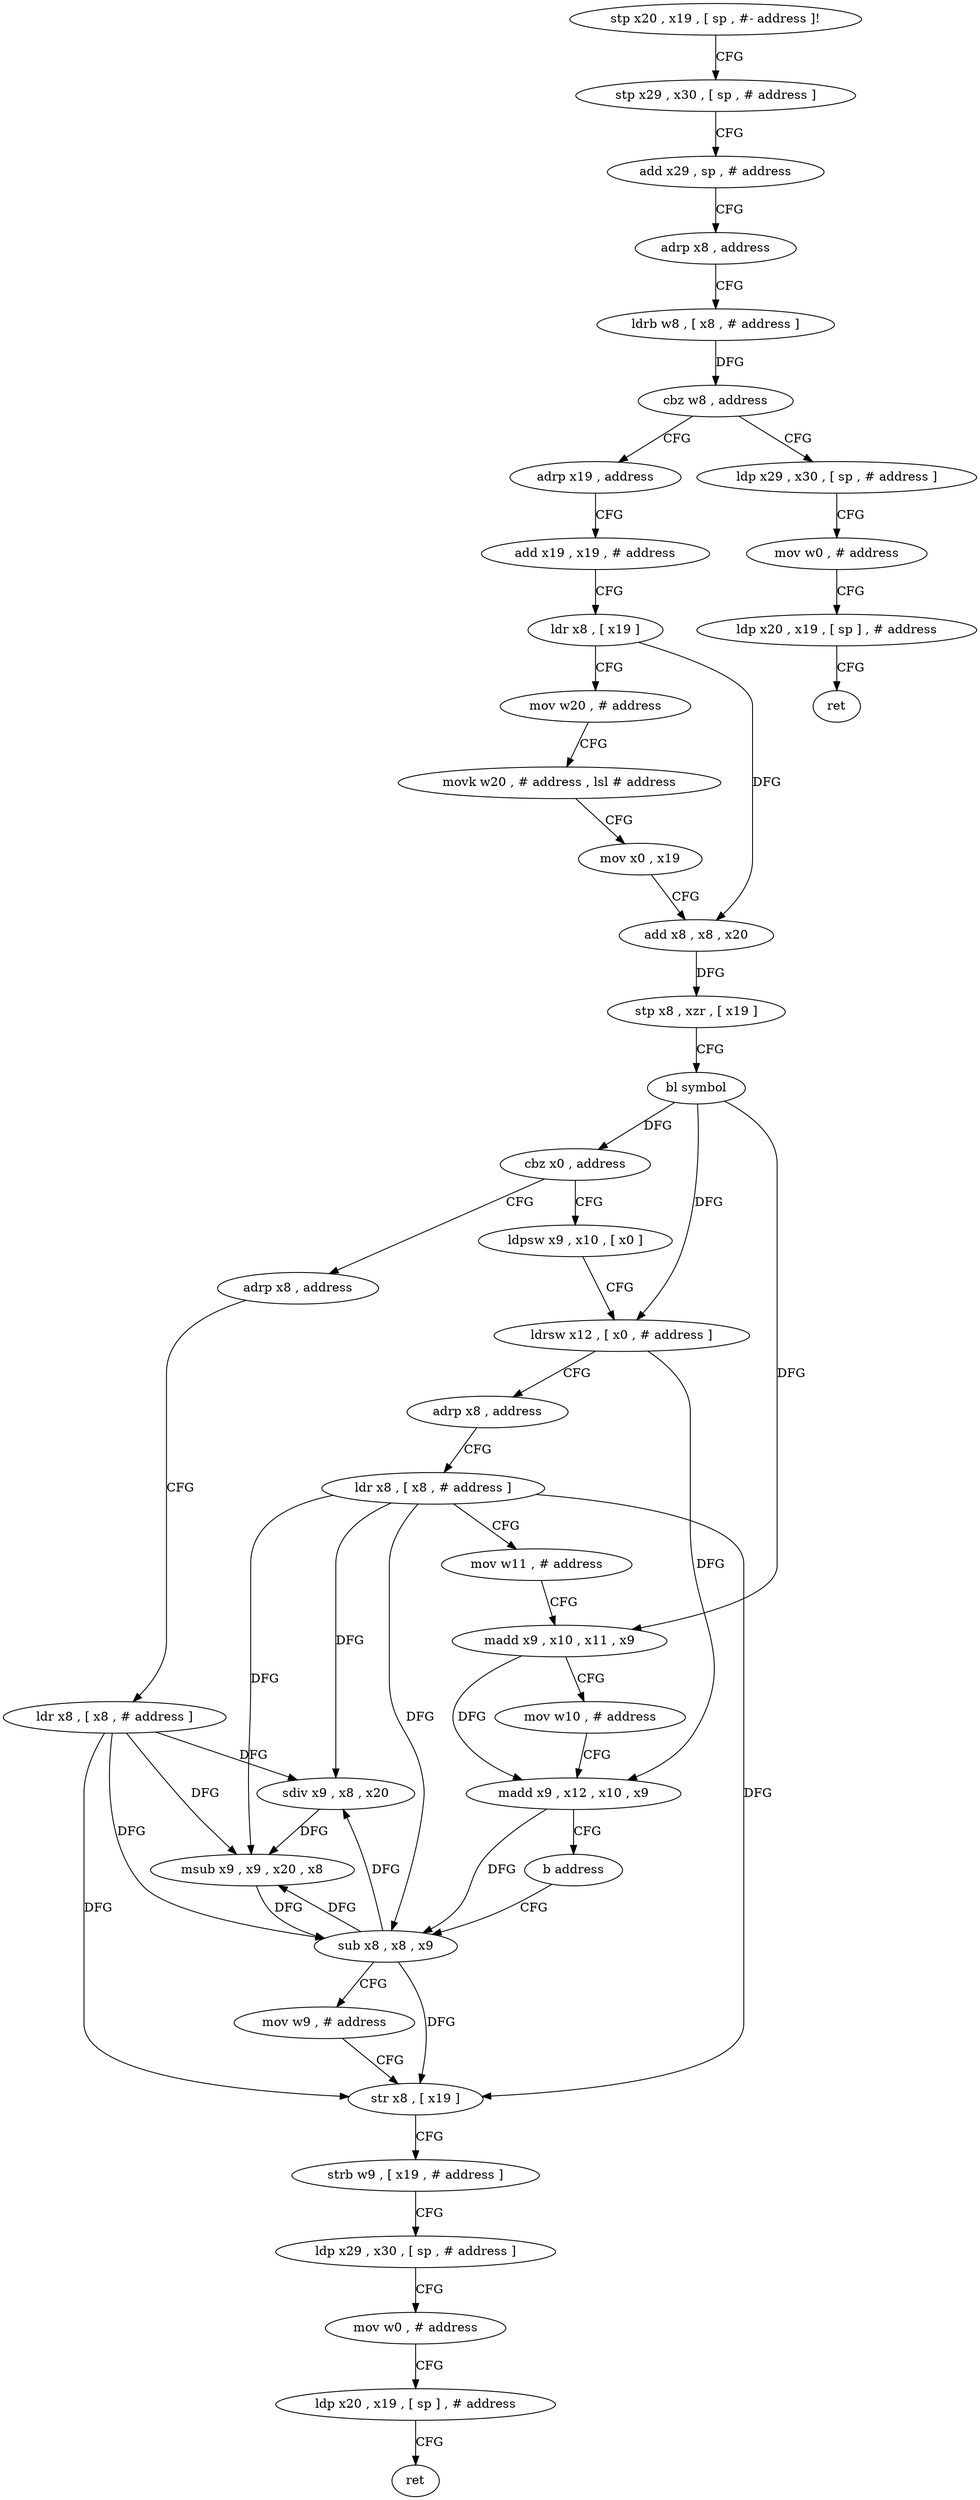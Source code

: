 digraph "func" {
"4247972" [label = "stp x20 , x19 , [ sp , #- address ]!" ]
"4247976" [label = "stp x29 , x30 , [ sp , # address ]" ]
"4247980" [label = "add x29 , sp , # address" ]
"4247984" [label = "adrp x8 , address" ]
"4247988" [label = "ldrb w8 , [ x8 , # address ]" ]
"4247992" [label = "cbz w8 , address" ]
"4248012" [label = "adrp x19 , address" ]
"4247996" [label = "ldp x29 , x30 , [ sp , # address ]" ]
"4248016" [label = "add x19 , x19 , # address" ]
"4248020" [label = "ldr x8 , [ x19 ]" ]
"4248024" [label = "mov w20 , # address" ]
"4248028" [label = "movk w20 , # address , lsl # address" ]
"4248032" [label = "mov x0 , x19" ]
"4248036" [label = "add x8 , x8 , x20" ]
"4248040" [label = "stp x8 , xzr , [ x19 ]" ]
"4248044" [label = "bl symbol" ]
"4248048" [label = "cbz x0 , address" ]
"4248088" [label = "adrp x8 , address" ]
"4248052" [label = "ldpsw x9 , x10 , [ x0 ]" ]
"4248000" [label = "mov w0 , # address" ]
"4248004" [label = "ldp x20 , x19 , [ sp ] , # address" ]
"4248008" [label = "ret" ]
"4248092" [label = "ldr x8 , [ x8 , # address ]" ]
"4248096" [label = "sdiv x9 , x8 , x20" ]
"4248100" [label = "msub x9 , x9 , x20 , x8" ]
"4248104" [label = "sub x8 , x8 , x9" ]
"4248056" [label = "ldrsw x12 , [ x0 , # address ]" ]
"4248060" [label = "adrp x8 , address" ]
"4248064" [label = "ldr x8 , [ x8 , # address ]" ]
"4248068" [label = "mov w11 , # address" ]
"4248072" [label = "madd x9 , x10 , x11 , x9" ]
"4248076" [label = "mov w10 , # address" ]
"4248080" [label = "madd x9 , x12 , x10 , x9" ]
"4248084" [label = "b address" ]
"4248108" [label = "mov w9 , # address" ]
"4248112" [label = "str x8 , [ x19 ]" ]
"4248116" [label = "strb w9 , [ x19 , # address ]" ]
"4248120" [label = "ldp x29 , x30 , [ sp , # address ]" ]
"4248124" [label = "mov w0 , # address" ]
"4248128" [label = "ldp x20 , x19 , [ sp ] , # address" ]
"4248132" [label = "ret" ]
"4247972" -> "4247976" [ label = "CFG" ]
"4247976" -> "4247980" [ label = "CFG" ]
"4247980" -> "4247984" [ label = "CFG" ]
"4247984" -> "4247988" [ label = "CFG" ]
"4247988" -> "4247992" [ label = "DFG" ]
"4247992" -> "4248012" [ label = "CFG" ]
"4247992" -> "4247996" [ label = "CFG" ]
"4248012" -> "4248016" [ label = "CFG" ]
"4247996" -> "4248000" [ label = "CFG" ]
"4248016" -> "4248020" [ label = "CFG" ]
"4248020" -> "4248024" [ label = "CFG" ]
"4248020" -> "4248036" [ label = "DFG" ]
"4248024" -> "4248028" [ label = "CFG" ]
"4248028" -> "4248032" [ label = "CFG" ]
"4248032" -> "4248036" [ label = "CFG" ]
"4248036" -> "4248040" [ label = "DFG" ]
"4248040" -> "4248044" [ label = "CFG" ]
"4248044" -> "4248048" [ label = "DFG" ]
"4248044" -> "4248056" [ label = "DFG" ]
"4248044" -> "4248072" [ label = "DFG" ]
"4248048" -> "4248088" [ label = "CFG" ]
"4248048" -> "4248052" [ label = "CFG" ]
"4248088" -> "4248092" [ label = "CFG" ]
"4248052" -> "4248056" [ label = "CFG" ]
"4248000" -> "4248004" [ label = "CFG" ]
"4248004" -> "4248008" [ label = "CFG" ]
"4248092" -> "4248096" [ label = "DFG" ]
"4248092" -> "4248100" [ label = "DFG" ]
"4248092" -> "4248104" [ label = "DFG" ]
"4248092" -> "4248112" [ label = "DFG" ]
"4248096" -> "4248100" [ label = "DFG" ]
"4248100" -> "4248104" [ label = "DFG" ]
"4248104" -> "4248108" [ label = "CFG" ]
"4248104" -> "4248096" [ label = "DFG" ]
"4248104" -> "4248100" [ label = "DFG" ]
"4248104" -> "4248112" [ label = "DFG" ]
"4248056" -> "4248060" [ label = "CFG" ]
"4248056" -> "4248080" [ label = "DFG" ]
"4248060" -> "4248064" [ label = "CFG" ]
"4248064" -> "4248068" [ label = "CFG" ]
"4248064" -> "4248096" [ label = "DFG" ]
"4248064" -> "4248100" [ label = "DFG" ]
"4248064" -> "4248104" [ label = "DFG" ]
"4248064" -> "4248112" [ label = "DFG" ]
"4248068" -> "4248072" [ label = "CFG" ]
"4248072" -> "4248076" [ label = "CFG" ]
"4248072" -> "4248080" [ label = "DFG" ]
"4248076" -> "4248080" [ label = "CFG" ]
"4248080" -> "4248084" [ label = "CFG" ]
"4248080" -> "4248104" [ label = "DFG" ]
"4248084" -> "4248104" [ label = "CFG" ]
"4248108" -> "4248112" [ label = "CFG" ]
"4248112" -> "4248116" [ label = "CFG" ]
"4248116" -> "4248120" [ label = "CFG" ]
"4248120" -> "4248124" [ label = "CFG" ]
"4248124" -> "4248128" [ label = "CFG" ]
"4248128" -> "4248132" [ label = "CFG" ]
}
